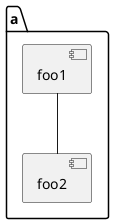 {
  "sha1": "pjamgnw5iowlfhi8k7a6nzt68hx724d",
  "insertion": {
    "when": "2024-06-04T17:28:41.286Z",
    "url": "https://forum.plantuml.net/11052/remove-unlinked-components",
    "user": "plantuml@gmail.com"
  }
}
@startuml

package a {
component foo1
component foo2
component foo3
}
component unlinked
component dummy

foo1 -- foo2
unlinked -- dummy

'Here we remove all components that are unlinked
remove @unlinked

'Here we remove the component which name is "unlinked"
remove unlinked

@enduml
